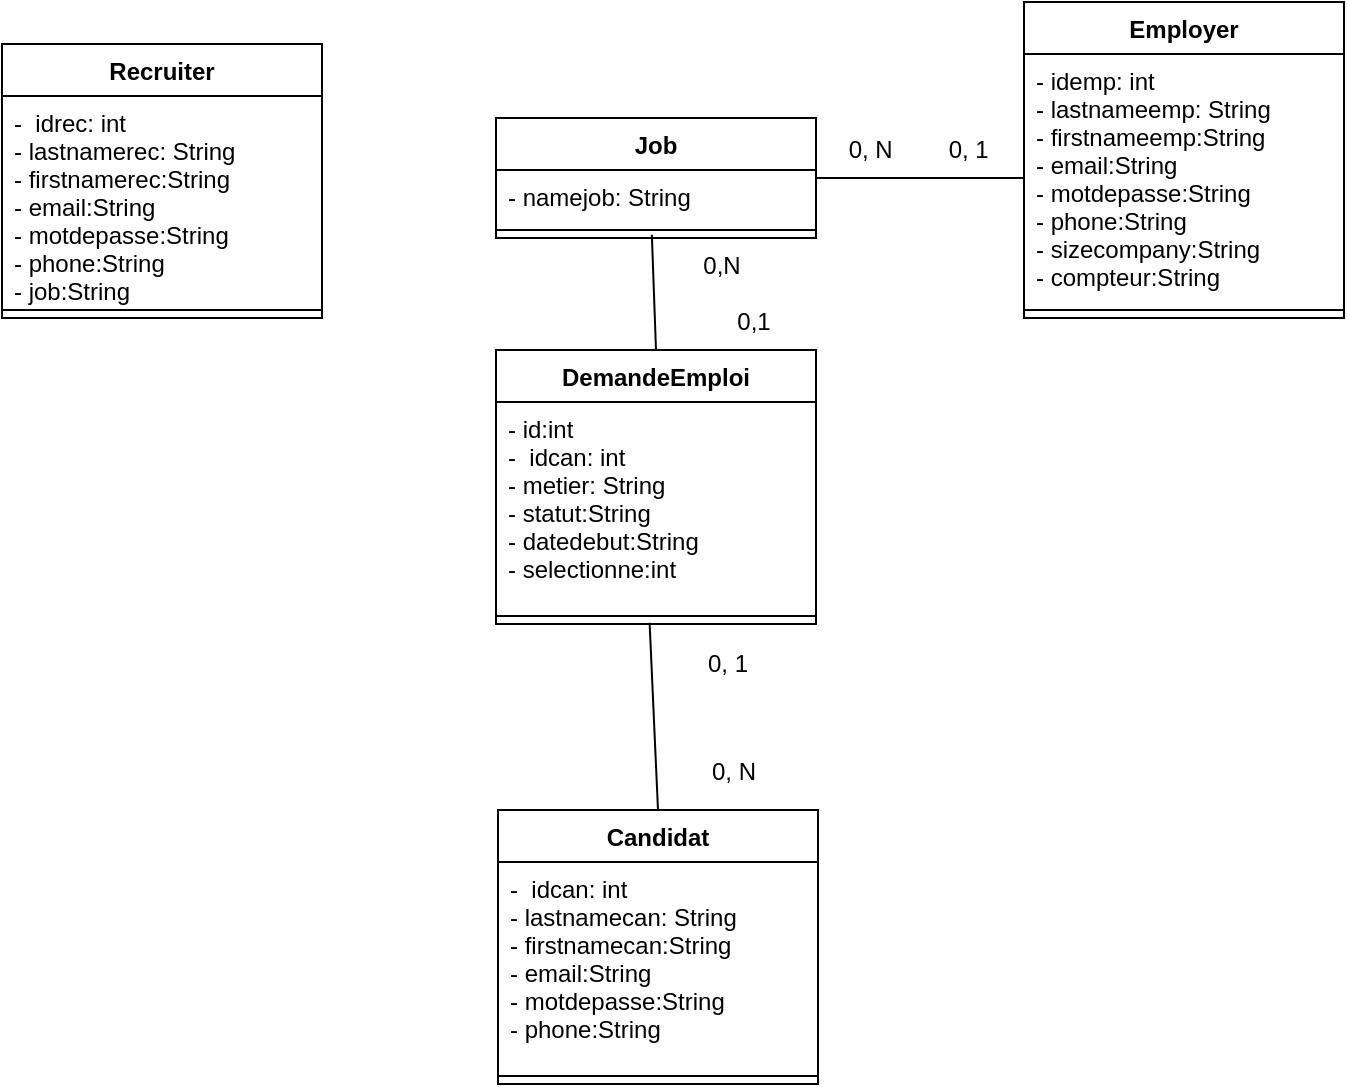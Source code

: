 <mxfile version="14.0.0" type="device"><diagram id="ObZ4IFtVaKIpmWDRm5mx" name="Page-1"><mxGraphModel dx="1292" dy="692" grid="0" gridSize="10" guides="1" tooltips="1" connect="1" arrows="1" fold="1" page="1" pageScale="1" pageWidth="827" pageHeight="1169" math="0" shadow="0"><root><mxCell id="0"/><mxCell id="1" parent="0"/><mxCell id="pC0gMQdhFIIrT7dqT3II-1" value="Job" style="swimlane;fontStyle=1;align=center;verticalAlign=top;childLayout=stackLayout;horizontal=1;startSize=26;horizontalStack=0;resizeParent=1;resizeParentMax=0;resizeLast=0;collapsible=1;marginBottom=0;" vertex="1" parent="1"><mxGeometry x="307" y="157" width="160" height="60" as="geometry"/></mxCell><mxCell id="pC0gMQdhFIIrT7dqT3II-2" value="- namejob: String" style="text;strokeColor=none;fillColor=none;align=left;verticalAlign=top;spacingLeft=4;spacingRight=4;overflow=hidden;rotatable=0;points=[[0,0.5],[1,0.5]];portConstraint=eastwest;" vertex="1" parent="pC0gMQdhFIIrT7dqT3II-1"><mxGeometry y="26" width="160" height="26" as="geometry"/></mxCell><mxCell id="pC0gMQdhFIIrT7dqT3II-3" value="" style="line;strokeWidth=1;fillColor=none;align=left;verticalAlign=middle;spacingTop=-1;spacingLeft=3;spacingRight=3;rotatable=0;labelPosition=right;points=[];portConstraint=eastwest;" vertex="1" parent="pC0gMQdhFIIrT7dqT3II-1"><mxGeometry y="52" width="160" height="8" as="geometry"/></mxCell><mxCell id="pC0gMQdhFIIrT7dqT3II-5" value="Candidat" style="swimlane;fontStyle=1;align=center;verticalAlign=top;childLayout=stackLayout;horizontal=1;startSize=26;horizontalStack=0;resizeParent=1;resizeParentMax=0;resizeLast=0;collapsible=1;marginBottom=0;" vertex="1" parent="1"><mxGeometry x="308" y="503" width="160" height="137" as="geometry"/></mxCell><mxCell id="pC0gMQdhFIIrT7dqT3II-6" value="-  idcan: int&#10;- lastnamecan: String&#10;- firstnamecan:String&#10;- email:String&#10;- motdepasse:String&#10;- phone:String&#10;&#10;" style="text;strokeColor=none;fillColor=none;align=left;verticalAlign=top;spacingLeft=4;spacingRight=4;overflow=hidden;rotatable=0;points=[[0,0.5],[1,0.5]];portConstraint=eastwest;" vertex="1" parent="pC0gMQdhFIIrT7dqT3II-5"><mxGeometry y="26" width="160" height="103" as="geometry"/></mxCell><mxCell id="pC0gMQdhFIIrT7dqT3II-7" value="" style="line;strokeWidth=1;fillColor=none;align=left;verticalAlign=middle;spacingTop=-1;spacingLeft=3;spacingRight=3;rotatable=0;labelPosition=right;points=[];portConstraint=eastwest;" vertex="1" parent="pC0gMQdhFIIrT7dqT3II-5"><mxGeometry y="129" width="160" height="8" as="geometry"/></mxCell><mxCell id="pC0gMQdhFIIrT7dqT3II-8" value="Employer" style="swimlane;fontStyle=1;align=center;verticalAlign=top;childLayout=stackLayout;horizontal=1;startSize=26;horizontalStack=0;resizeParent=1;resizeParentMax=0;resizeLast=0;collapsible=1;marginBottom=0;" vertex="1" parent="1"><mxGeometry x="571" y="99" width="160" height="158" as="geometry"/></mxCell><mxCell id="pC0gMQdhFIIrT7dqT3II-9" value="- idemp: int&#10;- lastnameemp: String&#10;- firstnameemp:String&#10;- email:String&#10;- motdepasse:String&#10;- phone:String&#10;- sizecompany:String&#10;- compteur:String&#10;&#10;" style="text;strokeColor=none;fillColor=none;align=left;verticalAlign=top;spacingLeft=4;spacingRight=4;overflow=hidden;rotatable=0;points=[[0,0.5],[1,0.5]];portConstraint=eastwest;" vertex="1" parent="pC0gMQdhFIIrT7dqT3II-8"><mxGeometry y="26" width="160" height="124" as="geometry"/></mxCell><mxCell id="pC0gMQdhFIIrT7dqT3II-10" value="" style="line;strokeWidth=1;fillColor=none;align=left;verticalAlign=middle;spacingTop=-1;spacingLeft=3;spacingRight=3;rotatable=0;labelPosition=right;points=[];portConstraint=eastwest;" vertex="1" parent="pC0gMQdhFIIrT7dqT3II-8"><mxGeometry y="150" width="160" height="8" as="geometry"/></mxCell><mxCell id="pC0gMQdhFIIrT7dqT3II-11" value="Recruiter" style="swimlane;fontStyle=1;align=center;verticalAlign=top;childLayout=stackLayout;horizontal=1;startSize=26;horizontalStack=0;resizeParent=1;resizeParentMax=0;resizeLast=0;collapsible=1;marginBottom=0;" vertex="1" parent="1"><mxGeometry x="60" y="120" width="160" height="137" as="geometry"/></mxCell><mxCell id="pC0gMQdhFIIrT7dqT3II-12" value="-  idrec: int&#10;- lastnamerec: String&#10;- firstnamerec:String&#10;- email:String&#10;- motdepasse:String&#10;- phone:String&#10;- job:String&#10;&#10;" style="text;strokeColor=none;fillColor=none;align=left;verticalAlign=top;spacingLeft=4;spacingRight=4;overflow=hidden;rotatable=0;points=[[0,0.5],[1,0.5]];portConstraint=eastwest;" vertex="1" parent="pC0gMQdhFIIrT7dqT3II-11"><mxGeometry y="26" width="160" height="103" as="geometry"/></mxCell><mxCell id="pC0gMQdhFIIrT7dqT3II-13" value="" style="line;strokeWidth=1;fillColor=none;align=left;verticalAlign=middle;spacingTop=-1;spacingLeft=3;spacingRight=3;rotatable=0;labelPosition=right;points=[];portConstraint=eastwest;" vertex="1" parent="pC0gMQdhFIIrT7dqT3II-11"><mxGeometry y="129" width="160" height="8" as="geometry"/></mxCell><mxCell id="pC0gMQdhFIIrT7dqT3II-14" value="DemandeEmploi" style="swimlane;fontStyle=1;align=center;verticalAlign=top;childLayout=stackLayout;horizontal=1;startSize=26;horizontalStack=0;resizeParent=1;resizeParentMax=0;resizeLast=0;collapsible=1;marginBottom=0;" vertex="1" parent="1"><mxGeometry x="307" y="273" width="160" height="137" as="geometry"/></mxCell><mxCell id="pC0gMQdhFIIrT7dqT3II-15" value="- id:int&#10;-  idcan: int&#10;- metier: String&#10;- statut:String&#10;- datedebut:String&#10;- selectionne:int&#10;&#10;" style="text;strokeColor=none;fillColor=none;align=left;verticalAlign=top;spacingLeft=4;spacingRight=4;overflow=hidden;rotatable=0;points=[[0,0.5],[1,0.5]];portConstraint=eastwest;" vertex="1" parent="pC0gMQdhFIIrT7dqT3II-14"><mxGeometry y="26" width="160" height="103" as="geometry"/></mxCell><mxCell id="pC0gMQdhFIIrT7dqT3II-16" value="" style="line;strokeWidth=1;fillColor=none;align=left;verticalAlign=middle;spacingTop=-1;spacingLeft=3;spacingRight=3;rotatable=0;labelPosition=right;points=[];portConstraint=eastwest;" vertex="1" parent="pC0gMQdhFIIrT7dqT3II-14"><mxGeometry y="129" width="160" height="8" as="geometry"/></mxCell><mxCell id="pC0gMQdhFIIrT7dqT3II-17" value="" style="endArrow=none;html=1;entryX=0.48;entryY=0.925;entryDx=0;entryDy=0;exitX=0.5;exitY=0;exitDx=0;exitDy=0;entryPerimeter=0;" edge="1" parent="1" source="pC0gMQdhFIIrT7dqT3II-5" target="pC0gMQdhFIIrT7dqT3II-16"><mxGeometry width="50" height="50" relative="1" as="geometry"><mxPoint x="265" y="447" as="sourcePoint"/><mxPoint x="315" y="397" as="targetPoint"/></mxGeometry></mxCell><mxCell id="pC0gMQdhFIIrT7dqT3II-19" value="" style="endArrow=none;html=1;entryX=1;entryY=0.5;entryDx=0;entryDy=0;exitX=0;exitY=0.5;exitDx=0;exitDy=0;" edge="1" parent="1" source="pC0gMQdhFIIrT7dqT3II-9" target="pC0gMQdhFIIrT7dqT3II-1"><mxGeometry width="50" height="50" relative="1" as="geometry"><mxPoint x="486" y="448" as="sourcePoint"/><mxPoint x="536" y="398" as="targetPoint"/></mxGeometry></mxCell><mxCell id="pC0gMQdhFIIrT7dqT3II-20" value="" style="endArrow=none;html=1;exitX=0.5;exitY=0;exitDx=0;exitDy=0;entryX=0.487;entryY=0.8;entryDx=0;entryDy=0;entryPerimeter=0;" edge="1" parent="1" source="pC0gMQdhFIIrT7dqT3II-14" target="pC0gMQdhFIIrT7dqT3II-3"><mxGeometry width="50" height="50" relative="1" as="geometry"><mxPoint x="486" y="448" as="sourcePoint"/><mxPoint x="536" y="398" as="targetPoint"/></mxGeometry></mxCell><mxCell id="pC0gMQdhFIIrT7dqT3II-22" value="0, N" style="text;html=1;strokeColor=none;fillColor=none;align=center;verticalAlign=middle;whiteSpace=wrap;rounded=0;" vertex="1" parent="1"><mxGeometry x="406" y="474" width="40" height="20" as="geometry"/></mxCell><mxCell id="pC0gMQdhFIIrT7dqT3II-23" value="0, 1" style="text;html=1;strokeColor=none;fillColor=none;align=center;verticalAlign=middle;whiteSpace=wrap;rounded=0;" vertex="1" parent="1"><mxGeometry x="403" y="420" width="40" height="20" as="geometry"/></mxCell><mxCell id="pC0gMQdhFIIrT7dqT3II-26" value="0,1" style="text;html=1;strokeColor=none;fillColor=none;align=center;verticalAlign=middle;whiteSpace=wrap;rounded=0;" vertex="1" parent="1"><mxGeometry x="416" y="249" width="40" height="20" as="geometry"/></mxCell><mxCell id="pC0gMQdhFIIrT7dqT3II-27" value="0,N" style="text;html=1;strokeColor=none;fillColor=none;align=center;verticalAlign=middle;whiteSpace=wrap;rounded=0;" vertex="1" parent="1"><mxGeometry x="400" y="221" width="40" height="20" as="geometry"/></mxCell><mxCell id="pC0gMQdhFIIrT7dqT3II-28" value="0, 1&amp;nbsp;" style="text;html=1;strokeColor=none;fillColor=none;align=center;verticalAlign=middle;whiteSpace=wrap;rounded=0;" vertex="1" parent="1"><mxGeometry x="525" y="163" width="40" height="20" as="geometry"/></mxCell><mxCell id="pC0gMQdhFIIrT7dqT3II-29" value="0, N&amp;nbsp;" style="text;html=1;strokeColor=none;fillColor=none;align=center;verticalAlign=middle;whiteSpace=wrap;rounded=0;" vertex="1" parent="1"><mxGeometry x="476" y="163" width="40" height="20" as="geometry"/></mxCell></root></mxGraphModel></diagram></mxfile>